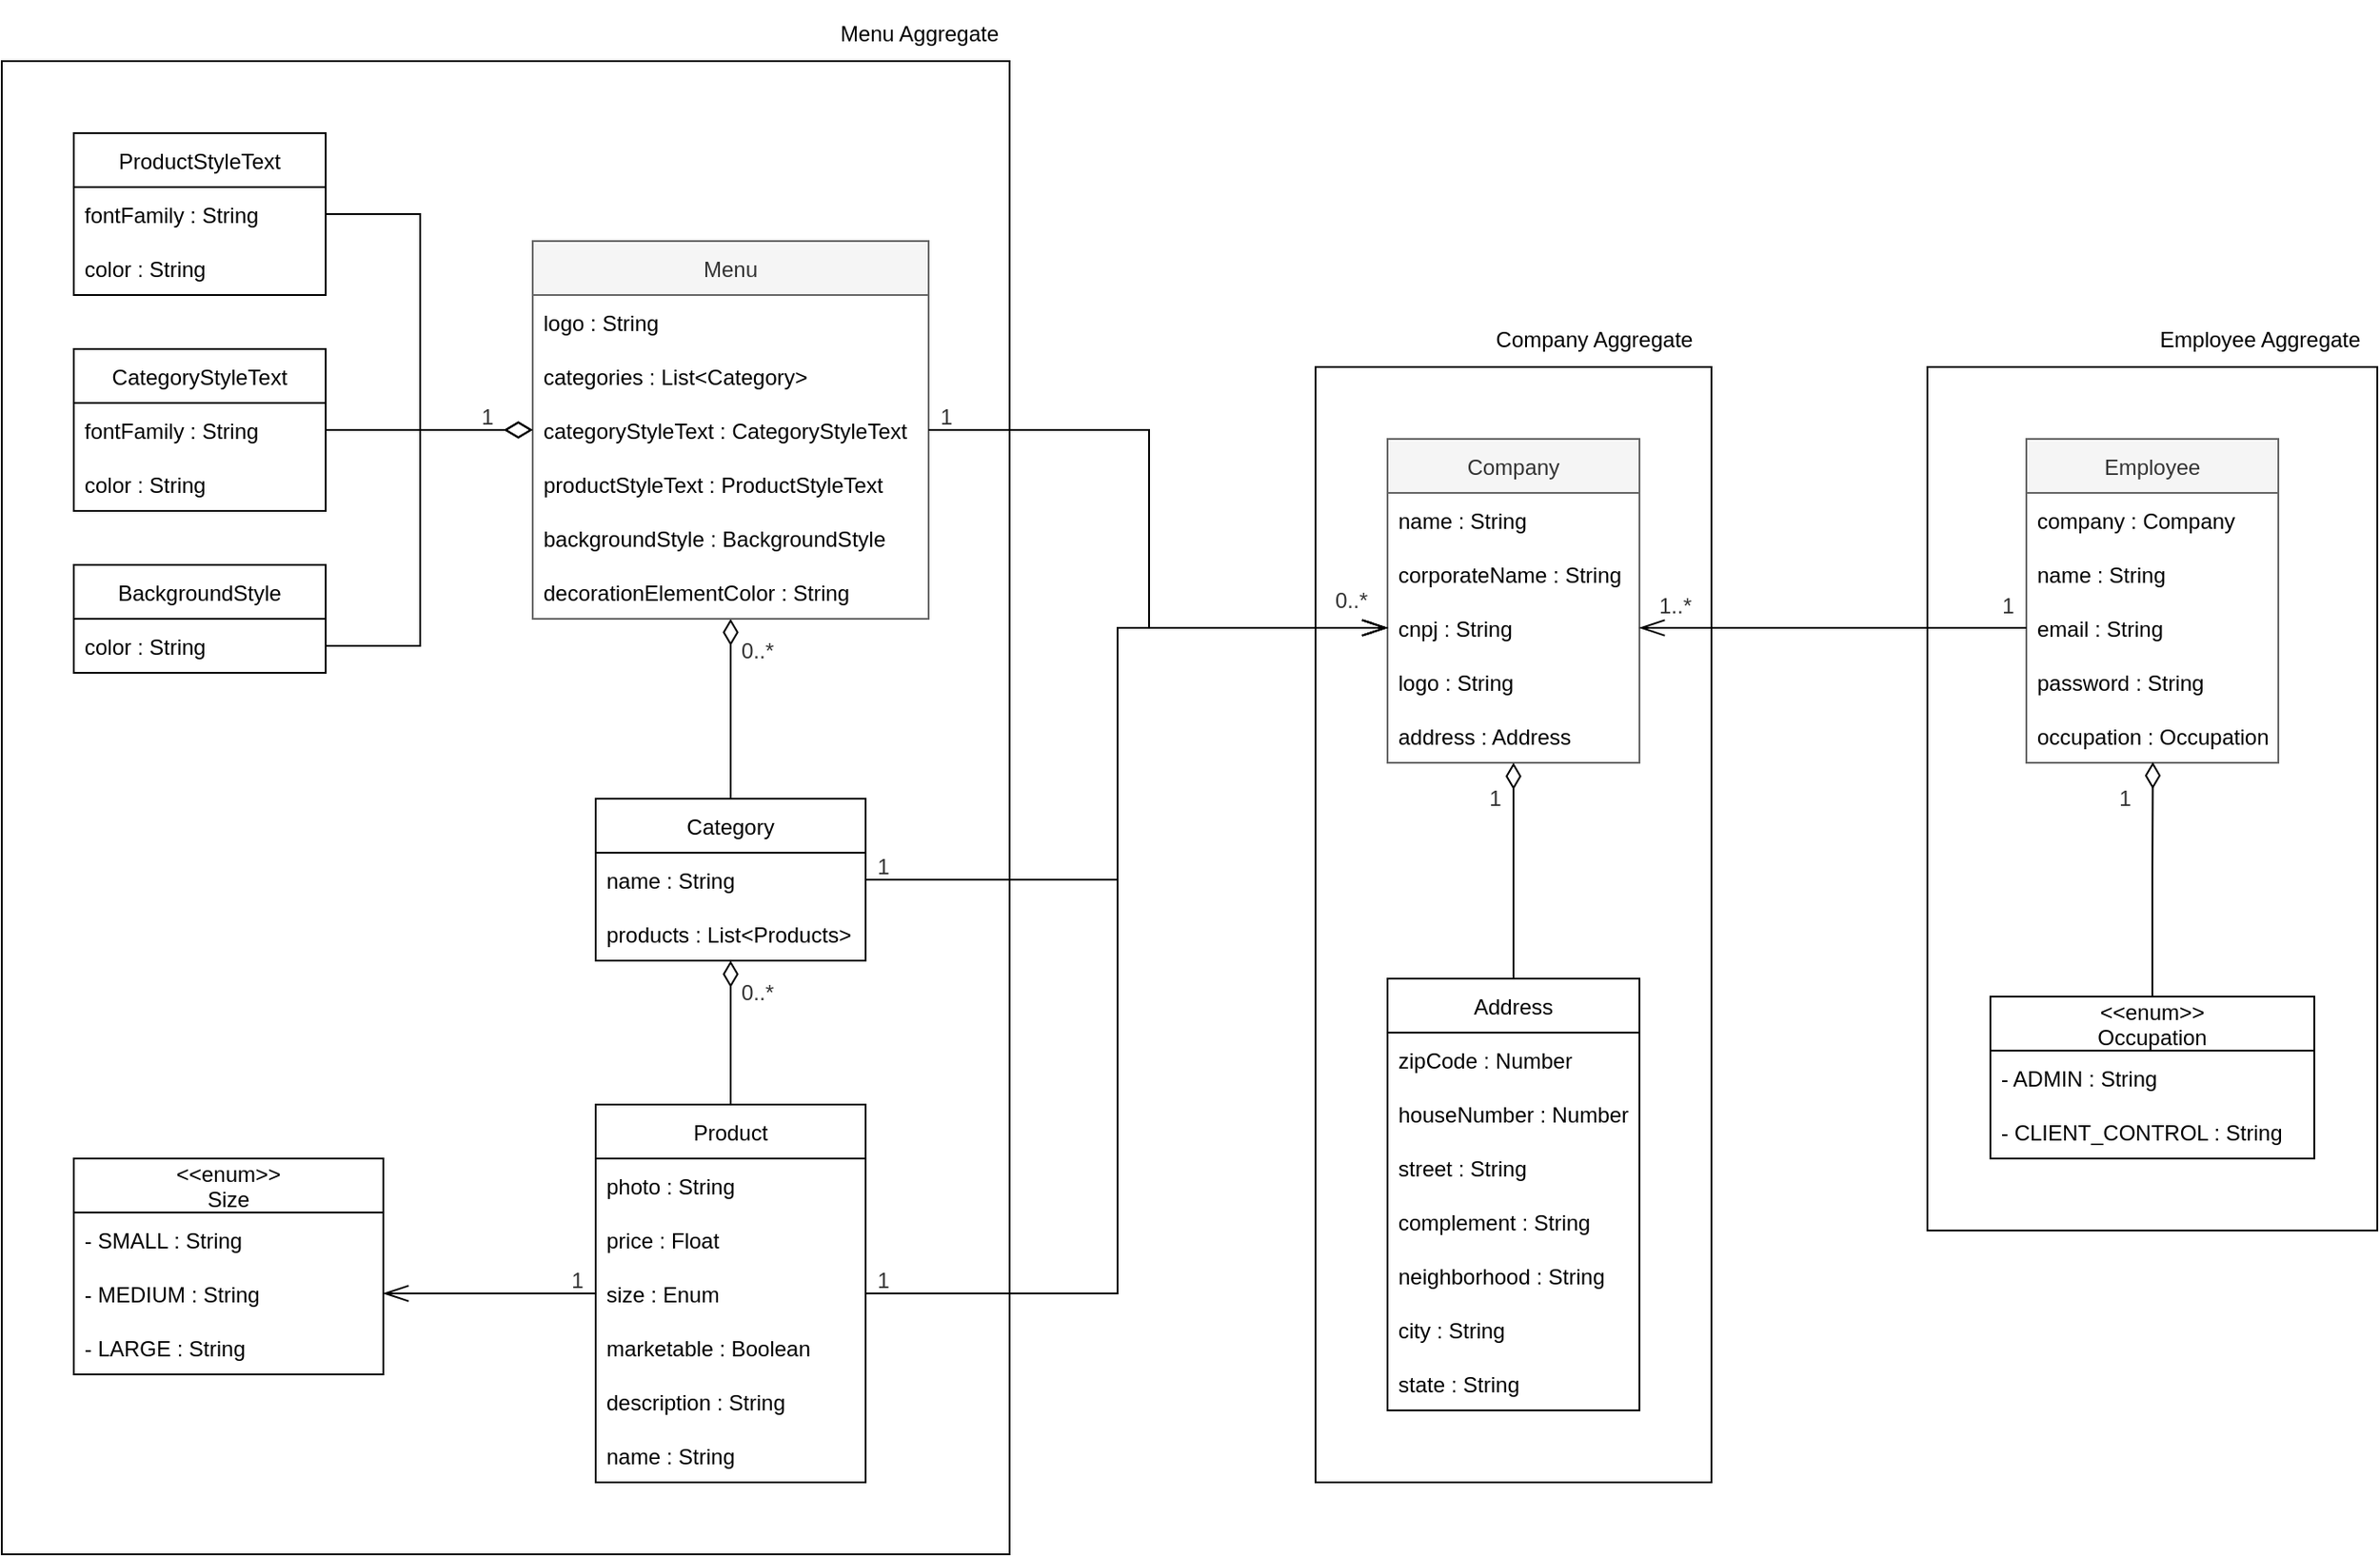 <mxfile>
    <diagram id="C5RBs43oDa-KdzZeNtuy" name="Page-1">
        <mxGraphModel dx="1321" dy="801" grid="1" gridSize="10" guides="1" tooltips="1" connect="1" arrows="1" fold="1" page="1" pageScale="1" pageWidth="827" pageHeight="1169" math="0" shadow="0">
            <root>
                <mxCell id="WIyWlLk6GJQsqaUBKTNV-0"/>
                <mxCell id="WIyWlLk6GJQsqaUBKTNV-1" parent="WIyWlLk6GJQsqaUBKTNV-0"/>
                <mxCell id="VJkaMHVCZkk35dcYhfbb-46" value="" style="rounded=0;whiteSpace=wrap;html=1;shadow=0;glass=0;sketch=0;strokeColor=default;gradientColor=none;" parent="WIyWlLk6GJQsqaUBKTNV-1" vertex="1">
                    <mxGeometry x="1150" y="250" width="250" height="480" as="geometry"/>
                </mxCell>
                <mxCell id="VJkaMHVCZkk35dcYhfbb-42" value="" style="rounded=0;whiteSpace=wrap;html=1;shadow=0;glass=0;sketch=0;strokeColor=default;gradientColor=none;" parent="WIyWlLk6GJQsqaUBKTNV-1" vertex="1">
                    <mxGeometry x="810" y="250" width="220" height="620" as="geometry"/>
                </mxCell>
                <mxCell id="VJkaMHVCZkk35dcYhfbb-32" value="" style="rounded=0;whiteSpace=wrap;html=1;glass=0;shadow=0;" parent="WIyWlLk6GJQsqaUBKTNV-1" vertex="1">
                    <mxGeometry x="80" y="80" width="560" height="830" as="geometry"/>
                </mxCell>
                <mxCell id="pyAIdRrKZsByJN6djjlo-25" value="Company" style="swimlane;fontStyle=0;childLayout=stackLayout;horizontal=1;startSize=30;horizontalStack=0;resizeParent=1;resizeParentMax=0;resizeLast=0;collapsible=1;marginBottom=0;fillColor=#f5f5f5;fontColor=#333333;strokeColor=#666666;rounded=0;" parent="WIyWlLk6GJQsqaUBKTNV-1" vertex="1">
                    <mxGeometry x="850" y="290" width="140" height="180" as="geometry"/>
                </mxCell>
                <mxCell id="pyAIdRrKZsByJN6djjlo-26" value="name : String" style="text;strokeColor=none;fillColor=none;align=left;verticalAlign=middle;spacingLeft=4;spacingRight=4;overflow=hidden;points=[[0,0.5],[1,0.5]];portConstraint=eastwest;rotatable=0;rounded=0;" parent="pyAIdRrKZsByJN6djjlo-25" vertex="1">
                    <mxGeometry y="30" width="140" height="30" as="geometry"/>
                </mxCell>
                <mxCell id="pyAIdRrKZsByJN6djjlo-27" value="corporateName : String" style="text;strokeColor=none;fillColor=none;align=left;verticalAlign=middle;spacingLeft=4;spacingRight=4;overflow=hidden;points=[[0,0.5],[1,0.5]];portConstraint=eastwest;rotatable=0;rounded=0;" parent="pyAIdRrKZsByJN6djjlo-25" vertex="1">
                    <mxGeometry y="60" width="140" height="30" as="geometry"/>
                </mxCell>
                <mxCell id="pyAIdRrKZsByJN6djjlo-28" value="cnpj : String" style="text;strokeColor=none;fillColor=none;align=left;verticalAlign=middle;spacingLeft=4;spacingRight=4;overflow=hidden;points=[[0,0.5],[1,0.5]];portConstraint=eastwest;rotatable=0;rounded=0;" parent="pyAIdRrKZsByJN6djjlo-25" vertex="1">
                    <mxGeometry y="90" width="140" height="30" as="geometry"/>
                </mxCell>
                <mxCell id="pyAIdRrKZsByJN6djjlo-30" value="logo : String" style="text;strokeColor=none;fillColor=none;align=left;verticalAlign=middle;spacingLeft=4;spacingRight=4;overflow=hidden;points=[[0,0.5],[1,0.5]];portConstraint=eastwest;rotatable=0;rounded=0;" parent="pyAIdRrKZsByJN6djjlo-25" vertex="1">
                    <mxGeometry y="120" width="140" height="30" as="geometry"/>
                </mxCell>
                <mxCell id="pyAIdRrKZsByJN6djjlo-29" value="address : Address" style="text;strokeColor=none;fillColor=none;align=left;verticalAlign=middle;spacingLeft=4;spacingRight=4;overflow=hidden;points=[[0,0.5],[1,0.5]];portConstraint=eastwest;rotatable=0;rounded=0;" parent="pyAIdRrKZsByJN6djjlo-25" vertex="1">
                    <mxGeometry y="150" width="140" height="30" as="geometry"/>
                </mxCell>
                <mxCell id="VJkaMHVCZkk35dcYhfbb-41" style="edgeStyle=orthogonalEdgeStyle;rounded=0;orthogonalLoop=1;jettySize=auto;html=1;exitX=0.5;exitY=0;exitDx=0;exitDy=0;entryX=0.5;entryY=1;entryDx=0;entryDy=0;startArrow=none;startFill=0;endArrow=diamondThin;endFill=0;startSize=12;endSize=12;strokeWidth=1;" parent="WIyWlLk6GJQsqaUBKTNV-1" source="pyAIdRrKZsByJN6djjlo-31" target="pyAIdRrKZsByJN6djjlo-25" edge="1">
                    <mxGeometry relative="1" as="geometry"/>
                </mxCell>
                <mxCell id="pyAIdRrKZsByJN6djjlo-31" value="Address" style="swimlane;fontStyle=0;childLayout=stackLayout;horizontal=1;startSize=30;horizontalStack=0;resizeParent=1;resizeParentMax=0;resizeLast=0;collapsible=1;marginBottom=0;rounded=0;" parent="WIyWlLk6GJQsqaUBKTNV-1" vertex="1">
                    <mxGeometry x="850" y="590" width="140" height="240" as="geometry"/>
                </mxCell>
                <mxCell id="pyAIdRrKZsByJN6djjlo-39" value="zipCode : Number" style="text;strokeColor=none;fillColor=none;align=left;verticalAlign=middle;spacingLeft=4;spacingRight=4;overflow=hidden;points=[[0,0.5],[1,0.5]];portConstraint=eastwest;rotatable=0;rounded=0;" parent="pyAIdRrKZsByJN6djjlo-31" vertex="1">
                    <mxGeometry y="30" width="140" height="30" as="geometry"/>
                </mxCell>
                <mxCell id="pyAIdRrKZsByJN6djjlo-42" value="houseNumber : Number" style="text;strokeColor=none;fillColor=none;align=left;verticalAlign=middle;spacingLeft=4;spacingRight=4;overflow=hidden;points=[[0,0.5],[1,0.5]];portConstraint=eastwest;rotatable=0;rounded=0;" parent="pyAIdRrKZsByJN6djjlo-31" vertex="1">
                    <mxGeometry y="60" width="140" height="30" as="geometry"/>
                </mxCell>
                <mxCell id="pyAIdRrKZsByJN6djjlo-46" value="street : String" style="text;strokeColor=none;fillColor=none;align=left;verticalAlign=middle;spacingLeft=4;spacingRight=4;overflow=hidden;points=[[0,0.5],[1,0.5]];portConstraint=eastwest;rotatable=0;rounded=0;" parent="pyAIdRrKZsByJN6djjlo-31" vertex="1">
                    <mxGeometry y="90" width="140" height="30" as="geometry"/>
                </mxCell>
                <mxCell id="pyAIdRrKZsByJN6djjlo-45" value="complement : String" style="text;strokeColor=none;fillColor=none;align=left;verticalAlign=middle;spacingLeft=4;spacingRight=4;overflow=hidden;points=[[0,0.5],[1,0.5]];portConstraint=eastwest;rotatable=0;rounded=0;" parent="pyAIdRrKZsByJN6djjlo-31" vertex="1">
                    <mxGeometry y="120" width="140" height="30" as="geometry"/>
                </mxCell>
                <mxCell id="pyAIdRrKZsByJN6djjlo-40" value="neighborhood : String" style="text;strokeColor=none;fillColor=none;align=left;verticalAlign=middle;spacingLeft=4;spacingRight=4;overflow=hidden;points=[[0,0.5],[1,0.5]];portConstraint=eastwest;rotatable=0;rounded=0;" parent="pyAIdRrKZsByJN6djjlo-31" vertex="1">
                    <mxGeometry y="150" width="140" height="30" as="geometry"/>
                </mxCell>
                <mxCell id="pyAIdRrKZsByJN6djjlo-41" value="city : String" style="text;strokeColor=none;fillColor=none;align=left;verticalAlign=middle;spacingLeft=4;spacingRight=4;overflow=hidden;points=[[0,0.5],[1,0.5]];portConstraint=eastwest;rotatable=0;rounded=0;" parent="pyAIdRrKZsByJN6djjlo-31" vertex="1">
                    <mxGeometry y="180" width="140" height="30" as="geometry"/>
                </mxCell>
                <mxCell id="pyAIdRrKZsByJN6djjlo-44" value="state : String" style="text;strokeColor=none;fillColor=none;align=left;verticalAlign=middle;spacingLeft=4;spacingRight=4;overflow=hidden;points=[[0,0.5],[1,0.5]];portConstraint=eastwest;rotatable=0;rounded=0;" parent="pyAIdRrKZsByJN6djjlo-31" vertex="1">
                    <mxGeometry y="210" width="140" height="30" as="geometry"/>
                </mxCell>
                <mxCell id="pyAIdRrKZsByJN6djjlo-47" value="Employee" style="swimlane;fontStyle=0;childLayout=stackLayout;horizontal=1;startSize=30;horizontalStack=0;resizeParent=1;resizeParentMax=0;resizeLast=0;collapsible=1;marginBottom=0;fillColor=#f5f5f5;fontColor=#333333;strokeColor=#666666;rounded=0;" parent="WIyWlLk6GJQsqaUBKTNV-1" vertex="1">
                    <mxGeometry x="1205" y="290" width="140" height="180" as="geometry"/>
                </mxCell>
                <mxCell id="pyAIdRrKZsByJN6djjlo-48" value="company : Company" style="text;strokeColor=none;fillColor=none;align=left;verticalAlign=middle;spacingLeft=4;spacingRight=4;overflow=hidden;points=[[0,0.5],[1,0.5]];portConstraint=eastwest;rotatable=0;rounded=0;" parent="pyAIdRrKZsByJN6djjlo-47" vertex="1">
                    <mxGeometry y="30" width="140" height="30" as="geometry"/>
                </mxCell>
                <mxCell id="pyAIdRrKZsByJN6djjlo-53" value="name : String" style="text;strokeColor=none;fillColor=none;align=left;verticalAlign=middle;spacingLeft=4;spacingRight=4;overflow=hidden;points=[[0,0.5],[1,0.5]];portConstraint=eastwest;rotatable=0;rounded=0;" parent="pyAIdRrKZsByJN6djjlo-47" vertex="1">
                    <mxGeometry y="60" width="140" height="30" as="geometry"/>
                </mxCell>
                <mxCell id="pyAIdRrKZsByJN6djjlo-54" value="email : String" style="text;strokeColor=none;fillColor=none;align=left;verticalAlign=middle;spacingLeft=4;spacingRight=4;overflow=hidden;points=[[0,0.5],[1,0.5]];portConstraint=eastwest;rotatable=0;rounded=0;" parent="pyAIdRrKZsByJN6djjlo-47" vertex="1">
                    <mxGeometry y="90" width="140" height="30" as="geometry"/>
                </mxCell>
                <mxCell id="pyAIdRrKZsByJN6djjlo-55" value="password : String" style="text;strokeColor=none;fillColor=none;align=left;verticalAlign=middle;spacingLeft=4;spacingRight=4;overflow=hidden;points=[[0,0.5],[1,0.5]];portConstraint=eastwest;rotatable=0;rounded=0;" parent="pyAIdRrKZsByJN6djjlo-47" vertex="1">
                    <mxGeometry y="120" width="140" height="30" as="geometry"/>
                </mxCell>
                <mxCell id="pyAIdRrKZsByJN6djjlo-56" value="occupation : Occupation" style="text;strokeColor=none;fillColor=none;align=left;verticalAlign=middle;spacingLeft=4;spacingRight=4;overflow=hidden;points=[[0,0.5],[1,0.5]];portConstraint=eastwest;rotatable=0;rounded=0;" parent="pyAIdRrKZsByJN6djjlo-47" vertex="1">
                    <mxGeometry y="150" width="140" height="30" as="geometry"/>
                </mxCell>
                <mxCell id="VJkaMHVCZkk35dcYhfbb-45" style="edgeStyle=orthogonalEdgeStyle;rounded=0;orthogonalLoop=1;jettySize=auto;html=1;exitX=0.5;exitY=0;exitDx=0;exitDy=0;entryX=0.502;entryY=0.989;entryDx=0;entryDy=0;entryPerimeter=0;startArrow=none;startFill=0;endArrow=diamondThin;endFill=0;startSize=12;endSize=12;strokeWidth=1;" parent="WIyWlLk6GJQsqaUBKTNV-1" source="pyAIdRrKZsByJN6djjlo-66" target="pyAIdRrKZsByJN6djjlo-56" edge="1">
                    <mxGeometry relative="1" as="geometry"/>
                </mxCell>
                <mxCell id="pyAIdRrKZsByJN6djjlo-66" value="&lt;&lt;enum&gt;&gt;&#10;Occupation" style="swimlane;fontStyle=0;childLayout=stackLayout;horizontal=1;startSize=30;horizontalStack=0;resizeParent=1;resizeParentMax=0;resizeLast=0;collapsible=1;marginBottom=0;rounded=0;" parent="WIyWlLk6GJQsqaUBKTNV-1" vertex="1">
                    <mxGeometry x="1185" y="600" width="180" height="90" as="geometry"/>
                </mxCell>
                <mxCell id="pyAIdRrKZsByJN6djjlo-67" value="- ADMIN : String" style="text;strokeColor=none;fillColor=none;align=left;verticalAlign=middle;spacingLeft=4;spacingRight=4;overflow=hidden;points=[[0,0.5],[1,0.5]];portConstraint=eastwest;rotatable=0;rounded=0;" parent="pyAIdRrKZsByJN6djjlo-66" vertex="1">
                    <mxGeometry y="30" width="180" height="30" as="geometry"/>
                </mxCell>
                <mxCell id="pyAIdRrKZsByJN6djjlo-68" value="- CLIENT_CONTROL : String" style="text;strokeColor=none;fillColor=none;align=left;verticalAlign=middle;spacingLeft=4;spacingRight=4;overflow=hidden;points=[[0,0.5],[1,0.5]];portConstraint=eastwest;rotatable=0;rounded=0;" parent="pyAIdRrKZsByJN6djjlo-66" vertex="1">
                    <mxGeometry y="60" width="180" height="30" as="geometry"/>
                </mxCell>
                <mxCell id="pyAIdRrKZsByJN6djjlo-82" value="&lt;&lt;enum&gt;&gt;&#10;Size" style="swimlane;fontStyle=0;childLayout=stackLayout;horizontal=1;startSize=30;horizontalStack=0;resizeParent=1;resizeParentMax=0;resizeLast=0;collapsible=1;marginBottom=0;rounded=0;" parent="WIyWlLk6GJQsqaUBKTNV-1" vertex="1">
                    <mxGeometry x="120" y="690" width="172" height="120" as="geometry"/>
                </mxCell>
                <mxCell id="pyAIdRrKZsByJN6djjlo-83" value="- SMALL : String" style="text;strokeColor=none;fillColor=none;align=left;verticalAlign=middle;spacingLeft=4;spacingRight=4;overflow=hidden;points=[[0,0.5],[1,0.5]];portConstraint=eastwest;rotatable=0;rounded=0;" parent="pyAIdRrKZsByJN6djjlo-82" vertex="1">
                    <mxGeometry y="30" width="172" height="30" as="geometry"/>
                </mxCell>
                <mxCell id="pyAIdRrKZsByJN6djjlo-84" value="- MEDIUM : String" style="text;strokeColor=none;fillColor=none;align=left;verticalAlign=middle;spacingLeft=4;spacingRight=4;overflow=hidden;points=[[0,0.5],[1,0.5]];portConstraint=eastwest;rotatable=0;rounded=0;" parent="pyAIdRrKZsByJN6djjlo-82" vertex="1">
                    <mxGeometry y="60" width="172" height="30" as="geometry"/>
                </mxCell>
                <mxCell id="pyAIdRrKZsByJN6djjlo-85" value="- LARGE : String" style="text;strokeColor=none;fillColor=none;align=left;verticalAlign=middle;spacingLeft=4;spacingRight=4;overflow=hidden;points=[[0,0.5],[1,0.5]];portConstraint=eastwest;rotatable=0;rounded=0;" parent="pyAIdRrKZsByJN6djjlo-82" vertex="1">
                    <mxGeometry y="90" width="172" height="30" as="geometry"/>
                </mxCell>
                <mxCell id="pyAIdRrKZsByJN6djjlo-87" value="Category" style="swimlane;fontStyle=0;childLayout=stackLayout;horizontal=1;startSize=30;horizontalStack=0;resizeParent=1;resizeParentMax=0;resizeLast=0;collapsible=1;marginBottom=0;rounded=0;" parent="WIyWlLk6GJQsqaUBKTNV-1" vertex="1">
                    <mxGeometry x="410" y="490" width="150" height="90" as="geometry"/>
                </mxCell>
                <mxCell id="pyAIdRrKZsByJN6djjlo-88" value="name : String" style="text;strokeColor=none;fillColor=none;align=left;verticalAlign=middle;spacingLeft=4;spacingRight=4;overflow=hidden;points=[[0,0.5],[1,0.5]];portConstraint=eastwest;rotatable=0;rounded=0;" parent="pyAIdRrKZsByJN6djjlo-87" vertex="1">
                    <mxGeometry y="30" width="150" height="30" as="geometry"/>
                </mxCell>
                <mxCell id="VJkaMHVCZkk35dcYhfbb-88" value="products : List&lt;Products&gt;" style="text;strokeColor=none;fillColor=none;align=left;verticalAlign=middle;spacingLeft=4;spacingRight=4;overflow=hidden;points=[[0,0.5],[1,0.5]];portConstraint=eastwest;rotatable=0;rounded=0;" parent="pyAIdRrKZsByJN6djjlo-87" vertex="1">
                    <mxGeometry y="60" width="150" height="30" as="geometry"/>
                </mxCell>
                <mxCell id="VJkaMHVCZkk35dcYhfbb-30" style="edgeStyle=orthogonalEdgeStyle;rounded=0;orthogonalLoop=1;jettySize=auto;html=1;exitX=0.5;exitY=0;exitDx=0;exitDy=0;entryX=0.5;entryY=1;entryDx=0;entryDy=0;startArrow=none;startFill=0;endArrow=diamondThin;endFill=0;startSize=12;endSize=12;strokeWidth=1;" parent="WIyWlLk6GJQsqaUBKTNV-1" source="pyAIdRrKZsByJN6djjlo-94" target="pyAIdRrKZsByJN6djjlo-87" edge="1">
                    <mxGeometry relative="1" as="geometry"/>
                </mxCell>
                <mxCell id="pyAIdRrKZsByJN6djjlo-94" value="Product" style="swimlane;fontStyle=0;childLayout=stackLayout;horizontal=1;startSize=30;horizontalStack=0;resizeParent=1;resizeParentMax=0;resizeLast=0;collapsible=1;marginBottom=0;rounded=0;" parent="WIyWlLk6GJQsqaUBKTNV-1" vertex="1">
                    <mxGeometry x="410" y="660" width="150" height="210" as="geometry"/>
                </mxCell>
                <mxCell id="VJkaMHVCZkk35dcYhfbb-87" value="photo : String" style="text;strokeColor=none;fillColor=none;align=left;verticalAlign=middle;spacingLeft=4;spacingRight=4;overflow=hidden;points=[[0,0.5],[1,0.5]];portConstraint=eastwest;rotatable=0;rounded=0;" parent="pyAIdRrKZsByJN6djjlo-94" vertex="1">
                    <mxGeometry y="30" width="150" height="30" as="geometry"/>
                </mxCell>
                <mxCell id="VJkaMHVCZkk35dcYhfbb-86" value="price : Float" style="text;strokeColor=none;fillColor=none;align=left;verticalAlign=middle;spacingLeft=4;spacingRight=4;overflow=hidden;points=[[0,0.5],[1,0.5]];portConstraint=eastwest;rotatable=0;rounded=0;" parent="pyAIdRrKZsByJN6djjlo-94" vertex="1">
                    <mxGeometry y="60" width="150" height="30" as="geometry"/>
                </mxCell>
                <mxCell id="VJkaMHVCZkk35dcYhfbb-85" value="size : Enum" style="text;strokeColor=none;fillColor=none;align=left;verticalAlign=middle;spacingLeft=4;spacingRight=4;overflow=hidden;points=[[0,0.5],[1,0.5]];portConstraint=eastwest;rotatable=0;rounded=0;" parent="pyAIdRrKZsByJN6djjlo-94" vertex="1">
                    <mxGeometry y="90" width="150" height="30" as="geometry"/>
                </mxCell>
                <mxCell id="VJkaMHVCZkk35dcYhfbb-84" value="marketable : Boolean" style="text;strokeColor=none;fillColor=none;align=left;verticalAlign=middle;spacingLeft=4;spacingRight=4;overflow=hidden;points=[[0,0.5],[1,0.5]];portConstraint=eastwest;rotatable=0;rounded=0;" parent="pyAIdRrKZsByJN6djjlo-94" vertex="1">
                    <mxGeometry y="120" width="150" height="30" as="geometry"/>
                </mxCell>
                <mxCell id="VJkaMHVCZkk35dcYhfbb-82" value="description : String" style="text;strokeColor=none;fillColor=none;align=left;verticalAlign=middle;spacingLeft=4;spacingRight=4;overflow=hidden;points=[[0,0.5],[1,0.5]];portConstraint=eastwest;rotatable=0;rounded=0;" parent="pyAIdRrKZsByJN6djjlo-94" vertex="1">
                    <mxGeometry y="150" width="150" height="30" as="geometry"/>
                </mxCell>
                <mxCell id="VJkaMHVCZkk35dcYhfbb-81" value="name : String" style="text;strokeColor=none;fillColor=none;align=left;verticalAlign=middle;spacingLeft=4;spacingRight=4;overflow=hidden;points=[[0,0.5],[1,0.5]];portConstraint=eastwest;rotatable=0;rounded=0;" parent="pyAIdRrKZsByJN6djjlo-94" vertex="1">
                    <mxGeometry y="180" width="150" height="30" as="geometry"/>
                </mxCell>
                <mxCell id="VJkaMHVCZkk35dcYhfbb-28" style="edgeStyle=orthogonalEdgeStyle;rounded=0;orthogonalLoop=1;jettySize=auto;html=1;entryX=0.5;entryY=0;entryDx=0;entryDy=0;endArrow=none;endFill=0;endSize=6;strokeWidth=1;startArrow=diamondThin;startFill=0;startSize=12;" parent="WIyWlLk6GJQsqaUBKTNV-1" source="VJkaMHVCZkk35dcYhfbb-0" target="pyAIdRrKZsByJN6djjlo-87" edge="1">
                    <mxGeometry relative="1" as="geometry"/>
                </mxCell>
                <mxCell id="VJkaMHVCZkk35dcYhfbb-0" value="Menu" style="swimlane;fontStyle=0;childLayout=stackLayout;horizontal=1;startSize=30;horizontalStack=0;resizeParent=1;resizeParentMax=0;resizeLast=0;collapsible=1;marginBottom=0;fillColor=#f5f5f5;fontColor=#333333;strokeColor=#666666;rounded=0;" parent="WIyWlLk6GJQsqaUBKTNV-1" vertex="1">
                    <mxGeometry x="375" y="180" width="220" height="210" as="geometry"/>
                </mxCell>
                <mxCell id="VJkaMHVCZkk35dcYhfbb-2" value="logo : String" style="text;strokeColor=none;fillColor=none;align=left;verticalAlign=middle;spacingLeft=4;spacingRight=4;overflow=hidden;points=[[0,0.5],[1,0.5]];portConstraint=eastwest;rotatable=0;rounded=0;" parent="VJkaMHVCZkk35dcYhfbb-0" vertex="1">
                    <mxGeometry y="30" width="220" height="30" as="geometry"/>
                </mxCell>
                <mxCell id="VJkaMHVCZkk35dcYhfbb-1" value="categories : List&lt;Category&gt;" style="text;strokeColor=none;fillColor=none;align=left;verticalAlign=middle;spacingLeft=4;spacingRight=4;overflow=hidden;points=[[0,0.5],[1,0.5]];portConstraint=eastwest;rotatable=0;rounded=0;" parent="VJkaMHVCZkk35dcYhfbb-0" vertex="1">
                    <mxGeometry y="60" width="220" height="30" as="geometry"/>
                </mxCell>
                <mxCell id="VJkaMHVCZkk35dcYhfbb-5" value="categoryStyleText : CategoryStyleText" style="text;strokeColor=none;fillColor=none;align=left;verticalAlign=middle;spacingLeft=4;spacingRight=4;overflow=hidden;points=[[0,0.5],[1,0.5]];portConstraint=eastwest;rotatable=0;rounded=0;" parent="VJkaMHVCZkk35dcYhfbb-0" vertex="1">
                    <mxGeometry y="90" width="220" height="30" as="geometry"/>
                </mxCell>
                <mxCell id="VJkaMHVCZkk35dcYhfbb-6" value="productStyleText : ProductStyleText" style="text;strokeColor=none;fillColor=none;align=left;verticalAlign=middle;spacingLeft=4;spacingRight=4;overflow=hidden;points=[[0,0.5],[1,0.5]];portConstraint=eastwest;rotatable=0;rounded=0;" parent="VJkaMHVCZkk35dcYhfbb-0" vertex="1">
                    <mxGeometry y="120" width="220" height="30" as="geometry"/>
                </mxCell>
                <mxCell id="VJkaMHVCZkk35dcYhfbb-7" value="backgroundStyle : BackgroundStyle" style="text;strokeColor=none;fillColor=none;align=left;verticalAlign=middle;spacingLeft=4;spacingRight=4;overflow=hidden;points=[[0,0.5],[1,0.5]];portConstraint=eastwest;rotatable=0;rounded=0;" parent="VJkaMHVCZkk35dcYhfbb-0" vertex="1">
                    <mxGeometry y="150" width="220" height="30" as="geometry"/>
                </mxCell>
                <mxCell id="VJkaMHVCZkk35dcYhfbb-8" value="decorationElementColor : String" style="text;strokeColor=none;fillColor=none;align=left;verticalAlign=middle;spacingLeft=4;spacingRight=4;overflow=hidden;points=[[0,0.5],[1,0.5]];portConstraint=eastwest;rotatable=0;rounded=0;" parent="VJkaMHVCZkk35dcYhfbb-0" vertex="1">
                    <mxGeometry y="180" width="220" height="30" as="geometry"/>
                </mxCell>
                <mxCell id="VJkaMHVCZkk35dcYhfbb-10" value="ProductStyleText" style="swimlane;fontStyle=0;childLayout=stackLayout;horizontal=1;startSize=30;horizontalStack=0;resizeParent=1;resizeParentMax=0;resizeLast=0;collapsible=1;marginBottom=0;rounded=0;" parent="WIyWlLk6GJQsqaUBKTNV-1" vertex="1">
                    <mxGeometry x="120" y="120" width="140" height="90" as="geometry"/>
                </mxCell>
                <mxCell id="VJkaMHVCZkk35dcYhfbb-11" value="fontFamily : String" style="text;strokeColor=none;fillColor=none;align=left;verticalAlign=middle;spacingLeft=4;spacingRight=4;overflow=hidden;points=[[0,0.5],[1,0.5]];portConstraint=eastwest;rotatable=0;rounded=0;" parent="VJkaMHVCZkk35dcYhfbb-10" vertex="1">
                    <mxGeometry y="30" width="140" height="30" as="geometry"/>
                </mxCell>
                <mxCell id="VJkaMHVCZkk35dcYhfbb-12" value="color : String" style="text;strokeColor=none;fillColor=none;align=left;verticalAlign=middle;spacingLeft=4;spacingRight=4;overflow=hidden;points=[[0,0.5],[1,0.5]];portConstraint=eastwest;rotatable=0;rounded=0;" parent="VJkaMHVCZkk35dcYhfbb-10" vertex="1">
                    <mxGeometry y="60" width="140" height="30" as="geometry"/>
                </mxCell>
                <mxCell id="VJkaMHVCZkk35dcYhfbb-13" value="CategoryStyleText" style="swimlane;fontStyle=0;childLayout=stackLayout;horizontal=1;startSize=30;horizontalStack=0;resizeParent=1;resizeParentMax=0;resizeLast=0;collapsible=1;marginBottom=0;rounded=0;" parent="WIyWlLk6GJQsqaUBKTNV-1" vertex="1">
                    <mxGeometry x="120" y="240" width="140" height="90" as="geometry"/>
                </mxCell>
                <mxCell id="VJkaMHVCZkk35dcYhfbb-14" value="fontFamily : String" style="text;strokeColor=none;fillColor=none;align=left;verticalAlign=middle;spacingLeft=4;spacingRight=4;overflow=hidden;points=[[0,0.5],[1,0.5]];portConstraint=eastwest;rotatable=0;rounded=0;" parent="VJkaMHVCZkk35dcYhfbb-13" vertex="1">
                    <mxGeometry y="30" width="140" height="30" as="geometry"/>
                </mxCell>
                <mxCell id="VJkaMHVCZkk35dcYhfbb-15" value="color : String" style="text;strokeColor=none;fillColor=none;align=left;verticalAlign=middle;spacingLeft=4;spacingRight=4;overflow=hidden;points=[[0,0.5],[1,0.5]];portConstraint=eastwest;rotatable=0;rounded=0;" parent="VJkaMHVCZkk35dcYhfbb-13" vertex="1">
                    <mxGeometry y="60" width="140" height="30" as="geometry"/>
                </mxCell>
                <mxCell id="VJkaMHVCZkk35dcYhfbb-16" value="BackgroundStyle" style="swimlane;fontStyle=0;childLayout=stackLayout;horizontal=1;startSize=30;horizontalStack=0;resizeParent=1;resizeParentMax=0;resizeLast=0;collapsible=1;marginBottom=0;rounded=0;" parent="WIyWlLk6GJQsqaUBKTNV-1" vertex="1">
                    <mxGeometry x="120" y="360" width="140" height="60" as="geometry"/>
                </mxCell>
                <mxCell id="VJkaMHVCZkk35dcYhfbb-18" value="color : String" style="text;strokeColor=none;fillColor=none;align=left;verticalAlign=middle;spacingLeft=4;spacingRight=4;overflow=hidden;points=[[0,0.5],[1,0.5]];portConstraint=eastwest;rotatable=0;rounded=0;" parent="VJkaMHVCZkk35dcYhfbb-16" vertex="1">
                    <mxGeometry y="30" width="140" height="30" as="geometry"/>
                </mxCell>
                <mxCell id="VJkaMHVCZkk35dcYhfbb-21" style="edgeStyle=orthogonalEdgeStyle;rounded=0;orthogonalLoop=1;jettySize=auto;html=1;exitX=1;exitY=0.5;exitDx=0;exitDy=0;entryX=0;entryY=0.5;entryDx=0;entryDy=0;endArrow=diamondThin;endFill=0;strokeWidth=1;endSize=13;" parent="WIyWlLk6GJQsqaUBKTNV-1" source="VJkaMHVCZkk35dcYhfbb-14" target="VJkaMHVCZkk35dcYhfbb-5" edge="1">
                    <mxGeometry relative="1" as="geometry"/>
                </mxCell>
                <mxCell id="VJkaMHVCZkk35dcYhfbb-23" style="edgeStyle=orthogonalEdgeStyle;rounded=0;orthogonalLoop=1;jettySize=auto;html=1;exitX=1;exitY=0.5;exitDx=0;exitDy=0;entryX=0;entryY=0.5;entryDx=0;entryDy=0;endArrow=diamondThin;endFill=0;strokeWidth=1;endSize=13;" parent="WIyWlLk6GJQsqaUBKTNV-1" source="VJkaMHVCZkk35dcYhfbb-11" target="VJkaMHVCZkk35dcYhfbb-5" edge="1">
                    <mxGeometry relative="1" as="geometry"/>
                </mxCell>
                <mxCell id="VJkaMHVCZkk35dcYhfbb-24" style="edgeStyle=orthogonalEdgeStyle;rounded=0;orthogonalLoop=1;jettySize=auto;html=1;exitX=1;exitY=0.5;exitDx=0;exitDy=0;entryX=0;entryY=0.5;entryDx=0;entryDy=0;endArrow=diamondThin;endFill=0;strokeWidth=1;endSize=13;" parent="WIyWlLk6GJQsqaUBKTNV-1" source="VJkaMHVCZkk35dcYhfbb-18" target="VJkaMHVCZkk35dcYhfbb-5" edge="1">
                    <mxGeometry relative="1" as="geometry"/>
                </mxCell>
                <mxCell id="VJkaMHVCZkk35dcYhfbb-34" value="Menu Aggregate" style="text;html=1;strokeColor=none;fillColor=none;align=center;verticalAlign=middle;whiteSpace=wrap;rounded=0;shadow=1;glass=0;" parent="WIyWlLk6GJQsqaUBKTNV-1" vertex="1">
                    <mxGeometry x="540" y="50" width="100" height="30" as="geometry"/>
                </mxCell>
                <mxCell id="VJkaMHVCZkk35dcYhfbb-39" style="edgeStyle=orthogonalEdgeStyle;rounded=0;orthogonalLoop=1;jettySize=auto;html=1;exitX=1;exitY=0.5;exitDx=0;exitDy=0;entryX=0;entryY=0.5;entryDx=0;entryDy=0;startArrow=none;startFill=0;endArrow=openThin;endFill=0;startSize=12;endSize=12;strokeWidth=1;" parent="WIyWlLk6GJQsqaUBKTNV-1" source="VJkaMHVCZkk35dcYhfbb-5" target="pyAIdRrKZsByJN6djjlo-28" edge="1">
                    <mxGeometry relative="1" as="geometry"/>
                </mxCell>
                <mxCell id="VJkaMHVCZkk35dcYhfbb-43" value="Company Aggregate" style="text;html=1;strokeColor=none;fillColor=none;align=center;verticalAlign=middle;whiteSpace=wrap;rounded=0;shadow=0;glass=0;sketch=0;" parent="WIyWlLk6GJQsqaUBKTNV-1" vertex="1">
                    <mxGeometry x="900" y="220" width="130" height="30" as="geometry"/>
                </mxCell>
                <mxCell id="VJkaMHVCZkk35dcYhfbb-47" style="edgeStyle=orthogonalEdgeStyle;rounded=0;orthogonalLoop=1;jettySize=auto;html=1;exitX=0;exitY=0.5;exitDx=0;exitDy=0;entryX=1;entryY=0.5;entryDx=0;entryDy=0;startArrow=none;startFill=0;endArrow=openThin;endFill=0;startSize=12;endSize=12;strokeWidth=1;" parent="WIyWlLk6GJQsqaUBKTNV-1" source="pyAIdRrKZsByJN6djjlo-54" target="pyAIdRrKZsByJN6djjlo-28" edge="1">
                    <mxGeometry relative="1" as="geometry"/>
                </mxCell>
                <mxCell id="VJkaMHVCZkk35dcYhfbb-49" value="Employee Aggregate" style="text;html=1;strokeColor=none;fillColor=none;align=center;verticalAlign=middle;whiteSpace=wrap;rounded=0;shadow=0;glass=0;sketch=0;" parent="WIyWlLk6GJQsqaUBKTNV-1" vertex="1">
                    <mxGeometry x="1270" y="220" width="130" height="30" as="geometry"/>
                </mxCell>
                <mxCell id="VJkaMHVCZkk35dcYhfbb-51" value="1" style="text;html=1;strokeColor=none;fillColor=none;align=center;verticalAlign=middle;whiteSpace=wrap;rounded=0;shadow=0;glass=0;sketch=0;fontFamily=Helvetica;fontSize=12;fontColor=#333333;" parent="WIyWlLk6GJQsqaUBKTNV-1" vertex="1">
                    <mxGeometry x="1250" y="482.5" width="20" height="15" as="geometry"/>
                </mxCell>
                <mxCell id="VJkaMHVCZkk35dcYhfbb-54" value="1" style="text;html=1;strokeColor=none;fillColor=none;align=center;verticalAlign=middle;whiteSpace=wrap;rounded=0;shadow=0;glass=0;sketch=0;fontFamily=Helvetica;fontSize=12;fontColor=#333333;" parent="WIyWlLk6GJQsqaUBKTNV-1" vertex="1">
                    <mxGeometry x="1185" y="375" width="20" height="15" as="geometry"/>
                </mxCell>
                <mxCell id="VJkaMHVCZkk35dcYhfbb-56" value="1..*" style="text;html=1;strokeColor=none;fillColor=none;align=center;verticalAlign=middle;whiteSpace=wrap;rounded=0;shadow=0;glass=0;sketch=0;fontFamily=Helvetica;fontSize=12;fontColor=#333333;" parent="WIyWlLk6GJQsqaUBKTNV-1" vertex="1">
                    <mxGeometry x="1000" y="375" width="20" height="15" as="geometry"/>
                </mxCell>
                <mxCell id="VJkaMHVCZkk35dcYhfbb-57" value="1" style="text;html=1;strokeColor=none;fillColor=none;align=center;verticalAlign=middle;whiteSpace=wrap;rounded=0;shadow=0;glass=0;sketch=0;fontFamily=Helvetica;fontSize=12;fontColor=#333333;" parent="WIyWlLk6GJQsqaUBKTNV-1" vertex="1">
                    <mxGeometry x="900" y="482.5" width="20" height="15" as="geometry"/>
                </mxCell>
                <mxCell id="VJkaMHVCZkk35dcYhfbb-60" value="0..*" style="text;html=1;strokeColor=none;fillColor=none;align=center;verticalAlign=middle;whiteSpace=wrap;rounded=0;shadow=0;glass=0;sketch=0;fontFamily=Helvetica;fontSize=12;fontColor=#333333;" parent="WIyWlLk6GJQsqaUBKTNV-1" vertex="1">
                    <mxGeometry x="820" y="372.5" width="20" height="15" as="geometry"/>
                </mxCell>
                <mxCell id="VJkaMHVCZkk35dcYhfbb-63" value="1" style="text;html=1;strokeColor=none;fillColor=none;align=center;verticalAlign=middle;whiteSpace=wrap;rounded=0;shadow=0;glass=0;sketch=0;fontFamily=Helvetica;fontSize=12;fontColor=#333333;" parent="WIyWlLk6GJQsqaUBKTNV-1" vertex="1">
                    <mxGeometry x="595" y="270" width="20" height="15" as="geometry"/>
                </mxCell>
                <mxCell id="VJkaMHVCZkk35dcYhfbb-92" style="edgeStyle=orthogonalEdgeStyle;rounded=0;orthogonalLoop=1;jettySize=auto;html=1;exitX=1;exitY=0.5;exitDx=0;exitDy=0;entryX=0;entryY=0.5;entryDx=0;entryDy=0;startArrow=none;startFill=0;endArrow=openThin;endFill=0;startSize=12;endSize=12;strokeWidth=1;" parent="WIyWlLk6GJQsqaUBKTNV-1" source="pyAIdRrKZsByJN6djjlo-88" target="pyAIdRrKZsByJN6djjlo-28" edge="1">
                    <mxGeometry relative="1" as="geometry"/>
                </mxCell>
                <mxCell id="VJkaMHVCZkk35dcYhfbb-94" style="edgeStyle=orthogonalEdgeStyle;rounded=0;orthogonalLoop=1;jettySize=auto;html=1;exitX=1;exitY=0.5;exitDx=0;exitDy=0;entryX=0;entryY=0.5;entryDx=0;entryDy=0;startArrow=none;startFill=0;endArrow=openThin;endFill=0;startSize=12;endSize=12;strokeWidth=1;" parent="WIyWlLk6GJQsqaUBKTNV-1" source="VJkaMHVCZkk35dcYhfbb-85" target="pyAIdRrKZsByJN6djjlo-28" edge="1">
                    <mxGeometry relative="1" as="geometry"/>
                </mxCell>
                <mxCell id="VJkaMHVCZkk35dcYhfbb-95" value="1" style="text;html=1;strokeColor=none;fillColor=none;align=center;verticalAlign=middle;whiteSpace=wrap;rounded=0;shadow=0;glass=0;sketch=0;fontFamily=Helvetica;fontSize=12;fontColor=#333333;" parent="WIyWlLk6GJQsqaUBKTNV-1" vertex="1">
                    <mxGeometry x="560" y="750" width="20" height="15" as="geometry"/>
                </mxCell>
                <mxCell id="VJkaMHVCZkk35dcYhfbb-96" value="1" style="text;html=1;strokeColor=none;fillColor=none;align=center;verticalAlign=middle;whiteSpace=wrap;rounded=0;shadow=0;glass=0;sketch=0;fontFamily=Helvetica;fontSize=12;fontColor=#333333;" parent="WIyWlLk6GJQsqaUBKTNV-1" vertex="1">
                    <mxGeometry x="560" y="520" width="20" height="15" as="geometry"/>
                </mxCell>
                <mxCell id="VJkaMHVCZkk35dcYhfbb-100" value="0..*" style="text;html=1;strokeColor=none;fillColor=none;align=center;verticalAlign=middle;whiteSpace=wrap;rounded=0;shadow=0;glass=0;sketch=0;fontFamily=Helvetica;fontSize=12;fontColor=#333333;" parent="WIyWlLk6GJQsqaUBKTNV-1" vertex="1">
                    <mxGeometry x="490" y="590" width="20" height="15" as="geometry"/>
                </mxCell>
                <mxCell id="VJkaMHVCZkk35dcYhfbb-102" value="1" style="text;html=1;strokeColor=none;fillColor=none;align=center;verticalAlign=middle;whiteSpace=wrap;rounded=0;shadow=0;glass=0;sketch=0;fontFamily=Helvetica;fontSize=12;fontColor=#333333;" parent="WIyWlLk6GJQsqaUBKTNV-1" vertex="1">
                    <mxGeometry x="390" y="750" width="20" height="15" as="geometry"/>
                </mxCell>
                <mxCell id="VJkaMHVCZkk35dcYhfbb-103" value="0..*" style="text;html=1;strokeColor=none;fillColor=none;align=center;verticalAlign=middle;whiteSpace=wrap;rounded=0;shadow=0;glass=0;sketch=0;fontFamily=Helvetica;fontSize=12;fontColor=#333333;" parent="WIyWlLk6GJQsqaUBKTNV-1" vertex="1">
                    <mxGeometry x="490" y="400" width="20" height="15" as="geometry"/>
                </mxCell>
                <mxCell id="VJkaMHVCZkk35dcYhfbb-104" value="1" style="text;html=1;strokeColor=none;fillColor=none;align=center;verticalAlign=middle;whiteSpace=wrap;rounded=0;shadow=0;glass=0;sketch=0;fontFamily=Helvetica;fontSize=12;fontColor=#333333;" parent="WIyWlLk6GJQsqaUBKTNV-1" vertex="1">
                    <mxGeometry x="340" y="270" width="20" height="15" as="geometry"/>
                </mxCell>
                <mxCell id="VJkaMHVCZkk35dcYhfbb-105" style="edgeStyle=orthogonalEdgeStyle;rounded=0;orthogonalLoop=1;jettySize=auto;html=1;exitX=0;exitY=0.5;exitDx=0;exitDy=0;entryX=1;entryY=0.5;entryDx=0;entryDy=0;startArrow=none;startFill=0;endArrow=openThin;endFill=0;startSize=12;endSize=12;strokeWidth=1;" parent="WIyWlLk6GJQsqaUBKTNV-1" source="VJkaMHVCZkk35dcYhfbb-85" target="pyAIdRrKZsByJN6djjlo-84" edge="1">
                    <mxGeometry relative="1" as="geometry"/>
                </mxCell>
            </root>
        </mxGraphModel>
    </diagram>
</mxfile>